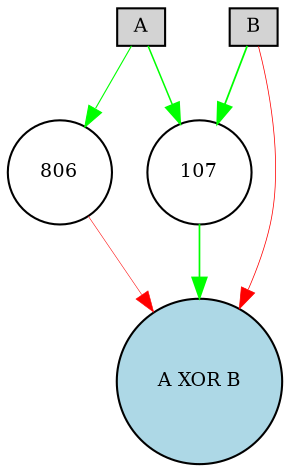 digraph {
	node [fontsize=9 height=0.2 shape=circle width=0.2]
	A [fillcolor=lightgray shape=box style=filled]
	B [fillcolor=lightgray shape=box style=filled]
	"A XOR B" [fillcolor=lightblue style=filled]
	107 [fillcolor=white style=filled]
	806 [fillcolor=white style=filled]
	A -> 107 [color=green penwidth=0.731017300123662 style=solid]
	107 -> "A XOR B" [color=green penwidth=0.8124468177680796 style=solid]
	B -> 107 [color=green penwidth=0.8463420508343845 style=solid]
	806 -> "A XOR B" [color=red penwidth=0.25898992682705296 style=solid]
	B -> "A XOR B" [color=red penwidth=0.36240897390895577 style=solid]
	A -> 806 [color=green penwidth=0.5338940209884241 style=solid]
}
